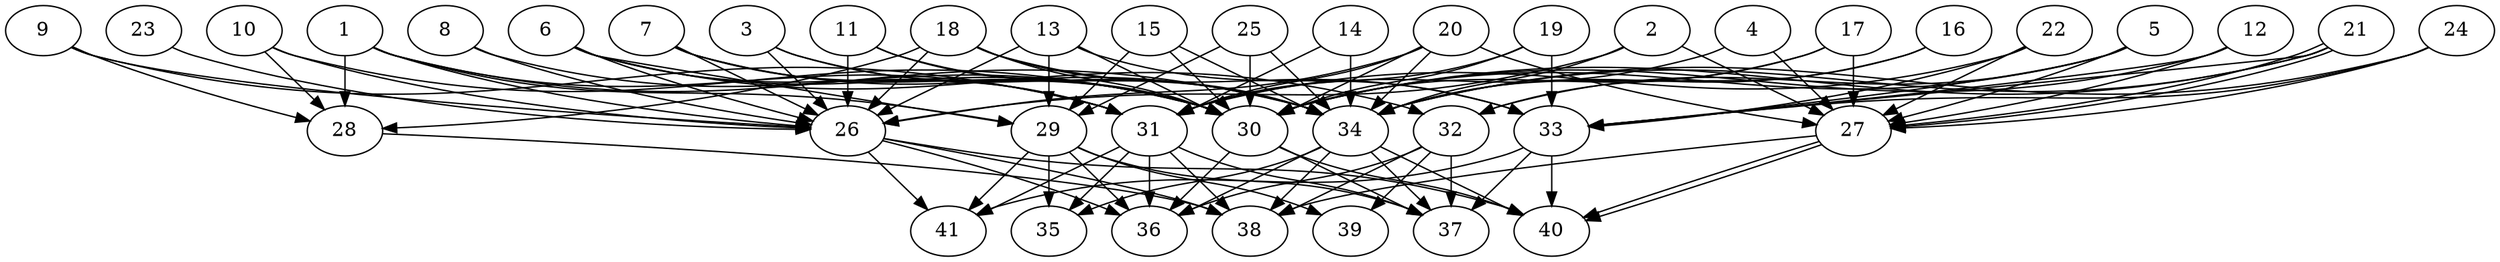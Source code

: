 // DAG (tier=3-complex, mode=compute, n=41, ccr=0.464, fat=0.794, density=0.663, regular=0.338, jump=0.309, mindata=1048576, maxdata=16777216)
// DAG automatically generated by daggen at Sun Aug 24 16:33:35 2025
// /home/ermia/Project/Environments/daggen/bin/daggen --dot --ccr 0.464 --fat 0.794 --regular 0.338 --density 0.663 --jump 0.309 --mindata 1048576 --maxdata 16777216 -n 41 
digraph G {
  1 [size="517227804681836691456", alpha="0.16", expect_size="258613902340918345728"]
  1 -> 26 [size ="515479298899968"]
  1 -> 28 [size ="515479298899968"]
  1 -> 29 [size ="515479298899968"]
  1 -> 31 [size ="515479298899968"]
  1 -> 34 [size ="515479298899968"]
  2 [size="3019552030118117376000", alpha="0.02", expect_size="1509776015059058688000"]
  2 -> 26 [size ="1671289425100800"]
  2 -> 27 [size ="1671289425100800"]
  2 -> 34 [size ="1671289425100800"]
  3 [size="43047157911980120", alpha="0.03", expect_size="21523578955990060"]
  3 -> 26 [size ="1266431245156352"]
  3 -> 30 [size ="1266431245156352"]
  3 -> 34 [size ="1266431245156352"]
  4 [size="7544508051893428", alpha="0.06", expect_size="3772254025946714"]
  4 -> 27 [size ="745639742799872"]
  4 -> 31 [size ="745639742799872"]
  5 [size="216177349876843968", alpha="0.20", expect_size="108088674938421984"]
  5 -> 27 [size ="288159766151168"]
  5 -> 30 [size ="288159766151168"]
  5 -> 32 [size ="288159766151168"]
  5 -> 33 [size ="288159766151168"]
  6 [size="400271232045366116352", alpha="0.04", expect_size="200135616022683058176"]
  6 -> 26 [size ="434503126351872"]
  6 -> 29 [size ="434503126351872"]
  6 -> 30 [size ="434503126351872"]
  6 -> 31 [size ="434503126351872"]
  6 -> 32 [size ="434503126351872"]
  7 [size="512798425946264704", alpha="0.17", expect_size="256399212973132352"]
  7 -> 26 [size ="234038170222592"]
  7 -> 30 [size ="234038170222592"]
  7 -> 31 [size ="234038170222592"]
  7 -> 34 [size ="234038170222592"]
  8 [size="620186087286110158848", alpha="0.18", expect_size="310093043643055079424"]
  8 -> 26 [size ="581796806787072"]
  8 -> 30 [size ="581796806787072"]
  9 [size="2148373123249333504", alpha="0.11", expect_size="1074186561624666752"]
  9 -> 26 [size ="1146550587752448"]
  9 -> 28 [size ="1146550587752448"]
  9 -> 31 [size ="1146550587752448"]
  10 [size="10663571424083304", alpha="0.01", expect_size="5331785712041652"]
  10 -> 26 [size ="288946953125888"]
  10 -> 28 [size ="288946953125888"]
  10 -> 30 [size ="288946953125888"]
  11 [size="4465180564486969360384", alpha="0.11", expect_size="2232590282243484680192"]
  11 -> 26 [size ="2169281957593088"]
  11 -> 30 [size ="2169281957593088"]
  11 -> 34 [size ="2169281957593088"]
  12 [size="280989832282777184", alpha="0.11", expect_size="140494916141388592"]
  12 -> 27 [size ="191025247158272"]
  12 -> 30 [size ="191025247158272"]
  12 -> 33 [size ="191025247158272"]
  13 [size="1167506688685100761088", alpha="0.00", expect_size="583753344342550380544"]
  13 -> 26 [size ="887012156506112"]
  13 -> 29 [size ="887012156506112"]
  13 -> 30 [size ="887012156506112"]
  13 -> 33 [size ="887012156506112"]
  14 [size="1638559588514661120", alpha="0.04", expect_size="819279794257330560"]
  14 -> 31 [size ="1842410107699200"]
  14 -> 34 [size ="1842410107699200"]
  15 [size="3758137329519886860288", alpha="0.08", expect_size="1879068664759943430144"]
  15 -> 29 [size ="1933771184013312"]
  15 -> 30 [size ="1933771184013312"]
  15 -> 34 [size ="1933771184013312"]
  16 [size="84964285332680256", alpha="0.12", expect_size="42482142666340128"]
  16 -> 32 [size ="1811954502991872"]
  16 -> 34 [size ="1811954502991872"]
  17 [size="139520562656444416000", alpha="0.12", expect_size="69760281328222208000"]
  17 -> 27 [size ="215203237068800"]
  17 -> 30 [size ="215203237068800"]
  17 -> 34 [size ="215203237068800"]
  18 [size="39117008427147664", alpha="0.11", expect_size="19558504213573832"]
  18 -> 26 [size ="746272579387392"]
  18 -> 28 [size ="746272579387392"]
  18 -> 30 [size ="746272579387392"]
  18 -> 33 [size ="746272579387392"]
  18 -> 34 [size ="746272579387392"]
  19 [size="4713724848167165362176", alpha="0.05", expect_size="2356862424083582681088"]
  19 -> 30 [size ="2249051873476608"]
  19 -> 31 [size ="2249051873476608"]
  19 -> 33 [size ="2249051873476608"]
  20 [size="631095250483259648", alpha="0.18", expect_size="315547625241629824"]
  20 -> 26 [size ="244883675676672"]
  20 -> 27 [size ="244883675676672"]
  20 -> 30 [size ="244883675676672"]
  20 -> 31 [size ="244883675676672"]
  20 -> 34 [size ="244883675676672"]
  21 [size="7550420280884845", alpha="0.04", expect_size="3775210140442422"]
  21 -> 27 [size ="273215695880192"]
  21 -> 27 [size ="273215695880192"]
  21 -> 30 [size ="273215695880192"]
  21 -> 33 [size ="273215695880192"]
  21 -> 34 [size ="273215695880192"]
  22 [size="871496168647161806848", alpha="0.09", expect_size="435748084323580903424"]
  22 -> 27 [size ="729906069635072"]
  22 -> 31 [size ="729906069635072"]
  22 -> 33 [size ="729906069635072"]
  23 [size="1095795444294214483968", alpha="0.10", expect_size="547897722147107241984"]
  23 -> 26 [size ="850308095803392"]
  24 [size="26513922459353219072", alpha="0.08", expect_size="13256961229676609536"]
  24 -> 27 [size ="71133248356352"]
  24 -> 33 [size ="71133248356352"]
  24 -> 34 [size ="71133248356352"]
  25 [size="124282163748512016", alpha="0.15", expect_size="62141081874256008"]
  25 -> 29 [size ="148892498788352"]
  25 -> 30 [size ="148892498788352"]
  25 -> 34 [size ="148892498788352"]
  26 [size="90670661527016208", alpha="0.20", expect_size="45335330763508104"]
  26 -> 36 [size ="2203137330905088"]
  26 -> 38 [size ="2203137330905088"]
  26 -> 40 [size ="2203137330905088"]
  26 -> 41 [size ="2203137330905088"]
  27 [size="13089200804034874", alpha="0.14", expect_size="6544600402017437"]
  27 -> 38 [size ="486185004695552"]
  27 -> 40 [size ="486185004695552"]
  27 -> 40 [size ="486185004695552"]
  28 [size="1632047059945023", alpha="0.11", expect_size="816023529972511"]
  28 -> 38 [size ="165220714545152"]
  29 [size="356427371215664971776", alpha="0.18", expect_size="178213685607832485888"]
  29 -> 35 [size ="402164765687808"]
  29 -> 36 [size ="402164765687808"]
  29 -> 37 [size ="402164765687808"]
  29 -> 39 [size ="402164765687808"]
  29 -> 41 [size ="402164765687808"]
  30 [size="1129105731430557679616", alpha="0.04", expect_size="564552865715278839808"]
  30 -> 36 [size ="867453882073088"]
  30 -> 37 [size ="867453882073088"]
  30 -> 40 [size ="867453882073088"]
  31 [size="15757298335351426", alpha="0.13", expect_size="7878649167675713"]
  31 -> 35 [size ="721635246080000"]
  31 -> 36 [size ="721635246080000"]
  31 -> 37 [size ="721635246080000"]
  31 -> 38 [size ="721635246080000"]
  31 -> 41 [size ="721635246080000"]
  32 [size="23158959617380644", alpha="0.13", expect_size="11579479808690322"]
  32 -> 36 [size ="475388992028672"]
  32 -> 37 [size ="475388992028672"]
  32 -> 38 [size ="475388992028672"]
  32 -> 39 [size ="475388992028672"]
  33 [size="796563483778609280", alpha="0.18", expect_size="398281741889304640"]
  33 -> 37 [size ="1935809548648448"]
  33 -> 40 [size ="1935809548648448"]
  33 -> 41 [size ="1935809548648448"]
  34 [size="40336232240797856", alpha="0.01", expect_size="20168116120398928"]
  34 -> 35 [size ="887357230284800"]
  34 -> 36 [size ="887357230284800"]
  34 -> 37 [size ="887357230284800"]
  34 -> 38 [size ="887357230284800"]
  34 -> 40 [size ="887357230284800"]
  35 [size="1536992039080558592", alpha="0.05", expect_size="768496019540279296"]
  36 [size="2876706415174036", alpha="0.11", expect_size="1438353207587018"]
  37 [size="2929962666856468709376", alpha="0.09", expect_size="1464981333428234354688"]
  38 [size="48673221565961752", alpha="0.03", expect_size="24336610782980876"]
  39 [size="60957133572586936", alpha="0.11", expect_size="30478566786293468"]
  40 [size="28088712093906484", alpha="0.19", expect_size="14044356046953242"]
  41 [size="64241832384758968", alpha="0.09", expect_size="32120916192379484"]
}